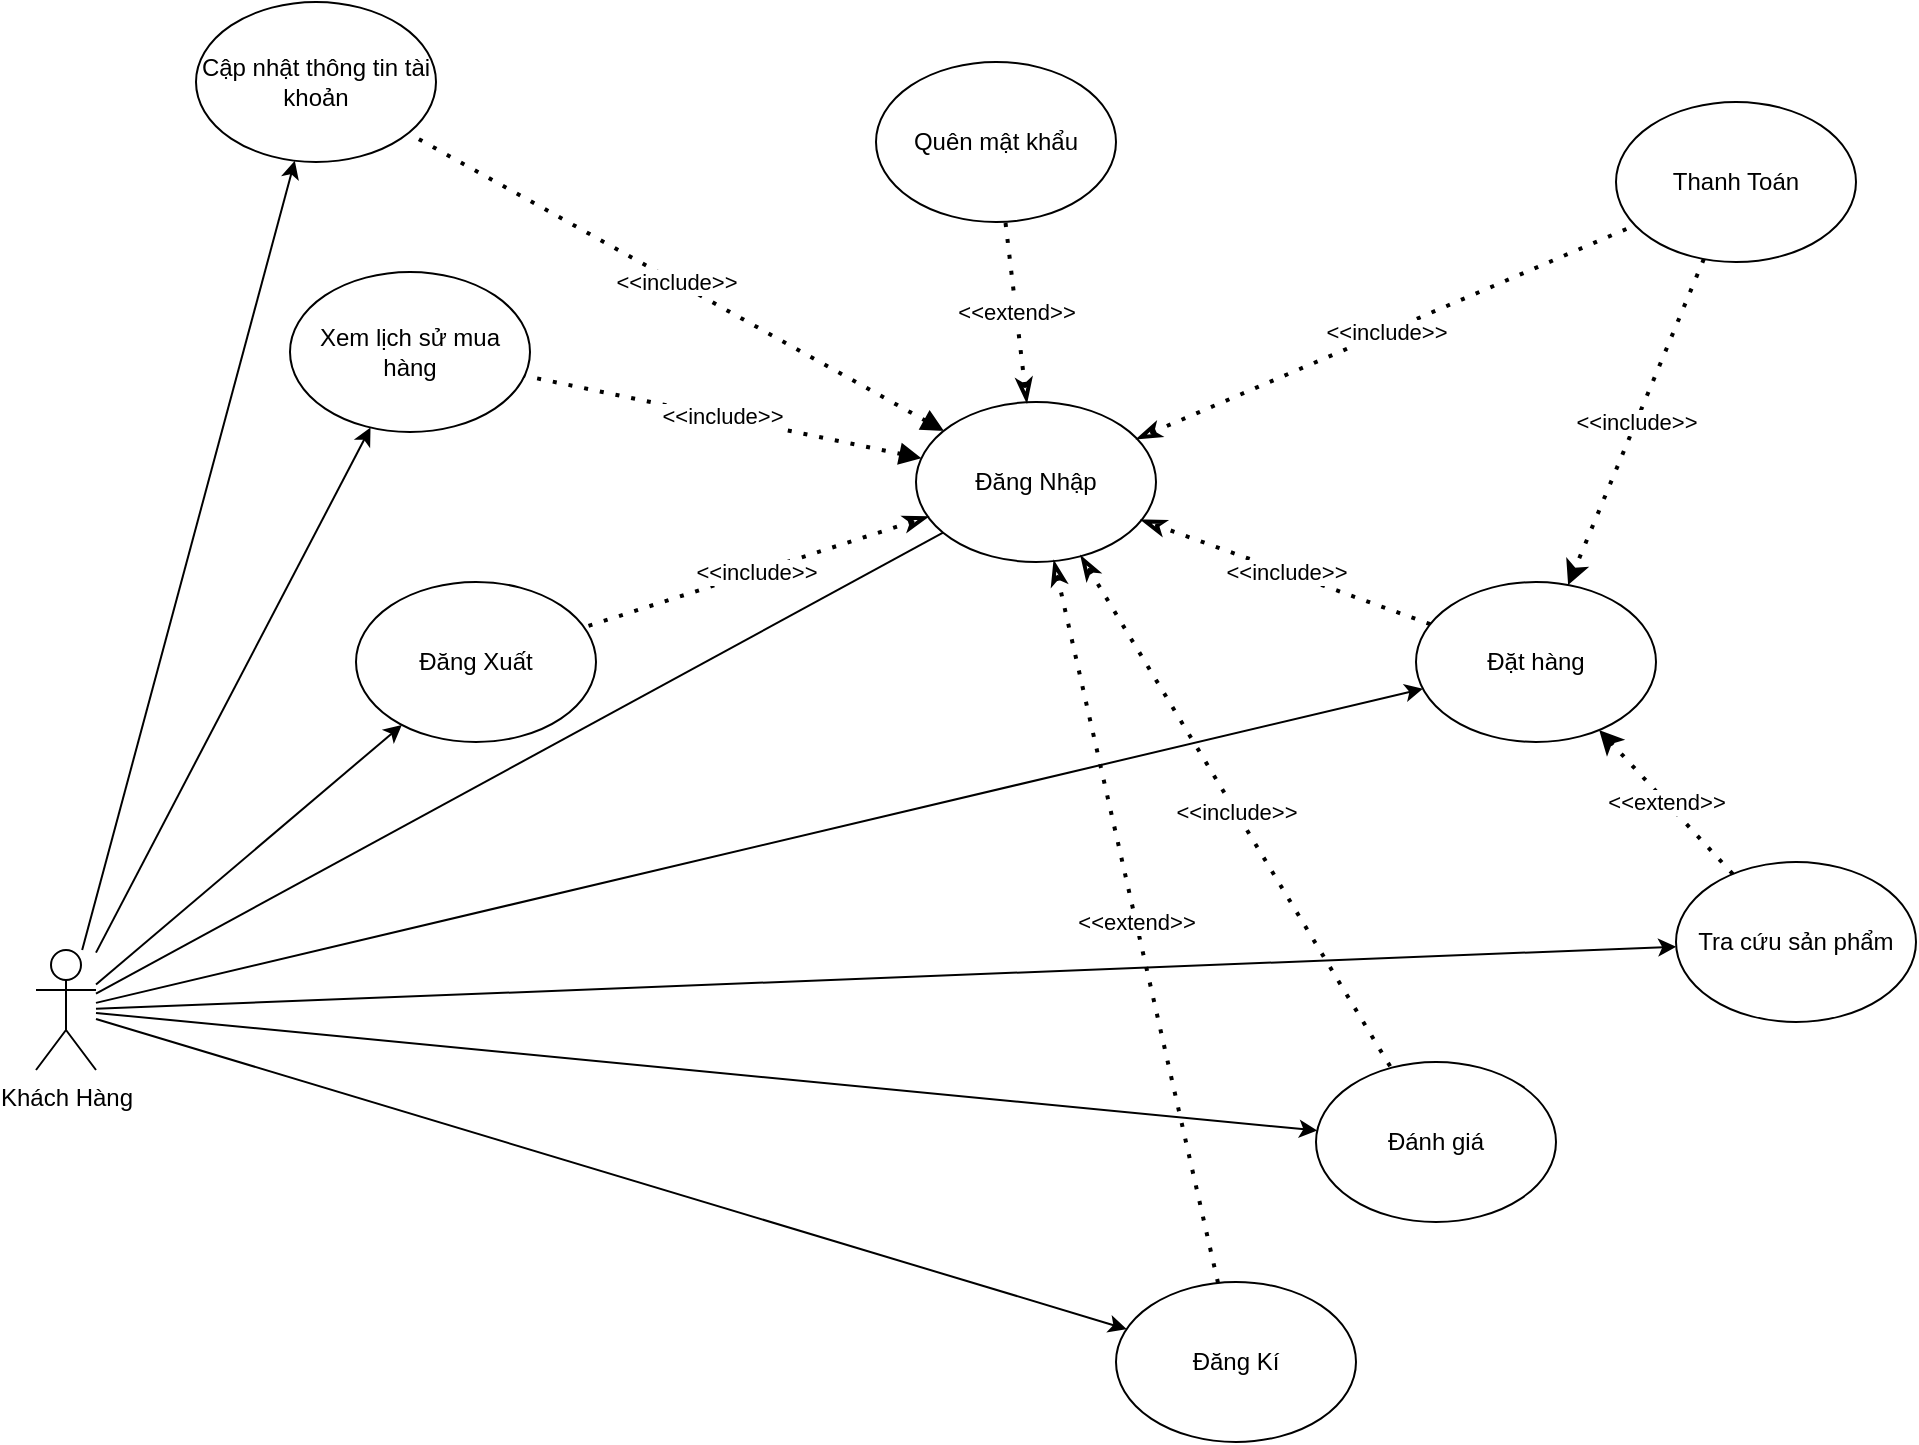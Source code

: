 <mxfile version="26.0.4">
  <diagram name="Page-1" id="FZ2tgQ19vKkPa-fXr8UO">
    <mxGraphModel dx="1850" dy="1691" grid="1" gridSize="10" guides="1" tooltips="1" connect="1" arrows="1" fold="1" page="1" pageScale="1" pageWidth="850" pageHeight="1100" math="0" shadow="0">
      <root>
        <mxCell id="0" />
        <mxCell id="1" parent="0" />
        <mxCell id="vyhPWPIXx_8RuZk0tmXb-1" value="Khách Hàng" style="shape=umlActor;verticalLabelPosition=bottom;verticalAlign=top;html=1;outlineConnect=0;movable=1;resizable=1;rotatable=1;deletable=1;editable=1;locked=0;connectable=1;" parent="1" vertex="1">
          <mxGeometry y="424" width="30" height="60" as="geometry" />
        </mxCell>
        <mxCell id="vyhPWPIXx_8RuZk0tmXb-4" value="Đăng Nhập" style="ellipse;whiteSpace=wrap;html=1;movable=1;resizable=1;rotatable=1;deletable=1;editable=1;locked=0;connectable=1;" parent="1" vertex="1">
          <mxGeometry x="440" y="150" width="120" height="80" as="geometry" />
        </mxCell>
        <mxCell id="vyhPWPIXx_8RuZk0tmXb-5" value="Xem lịch sử mua hàng" style="ellipse;whiteSpace=wrap;html=1;movable=1;resizable=1;rotatable=1;deletable=1;editable=1;locked=0;connectable=1;" parent="1" vertex="1">
          <mxGeometry x="127" y="85" width="120" height="80" as="geometry" />
        </mxCell>
        <mxCell id="vyhPWPIXx_8RuZk0tmXb-6" value="Cập nhật thông tin tài khoản" style="ellipse;whiteSpace=wrap;html=1;movable=1;resizable=1;rotatable=1;deletable=1;editable=1;locked=0;connectable=1;" parent="1" vertex="1">
          <mxGeometry x="80" y="-50" width="120" height="80" as="geometry" />
        </mxCell>
        <mxCell id="vyhPWPIXx_8RuZk0tmXb-7" value="Đánh giá" style="ellipse;whiteSpace=wrap;html=1;movable=1;resizable=1;rotatable=1;deletable=1;editable=1;locked=0;connectable=1;" parent="1" vertex="1">
          <mxGeometry x="640" y="480" width="120" height="80" as="geometry" />
        </mxCell>
        <mxCell id="vyhPWPIXx_8RuZk0tmXb-8" value="&amp;lt;&amp;lt;include&amp;gt;&amp;gt;" style="endArrow=none;dashed=1;html=1;dashPattern=1 3;strokeWidth=2;rounded=0;startArrow=block;startFill=1;movable=1;resizable=1;rotatable=1;deletable=1;editable=1;locked=0;connectable=1;" parent="1" source="vyhPWPIXx_8RuZk0tmXb-4" target="vyhPWPIXx_8RuZk0tmXb-5" edge="1">
          <mxGeometry width="50" height="50" relative="1" as="geometry">
            <mxPoint x="280" y="240" as="sourcePoint" />
            <mxPoint x="330" y="190" as="targetPoint" />
          </mxGeometry>
        </mxCell>
        <mxCell id="vyhPWPIXx_8RuZk0tmXb-9" value="&amp;lt;&amp;lt;include&amp;gt;&amp;gt;" style="endArrow=none;dashed=1;html=1;dashPattern=1 3;strokeWidth=2;rounded=0;startArrow=block;startFill=1;movable=1;resizable=1;rotatable=1;deletable=1;editable=1;locked=0;connectable=1;" parent="1" source="vyhPWPIXx_8RuZk0tmXb-4" target="vyhPWPIXx_8RuZk0tmXb-6" edge="1">
          <mxGeometry width="50" height="50" relative="1" as="geometry">
            <mxPoint x="390" y="200" as="sourcePoint" />
            <mxPoint x="440" y="150" as="targetPoint" />
          </mxGeometry>
        </mxCell>
        <mxCell id="vyhPWPIXx_8RuZk0tmXb-10" value="&amp;lt;&amp;lt;include&amp;gt;&amp;gt;" style="endArrow=none;dashed=1;html=1;dashPattern=1 3;strokeWidth=2;rounded=0;startArrow=classicThin;startFill=0;movable=1;resizable=1;rotatable=1;deletable=1;editable=1;locked=0;connectable=1;" parent="1" source="vyhPWPIXx_8RuZk0tmXb-4" target="vyhPWPIXx_8RuZk0tmXb-7" edge="1">
          <mxGeometry width="50" height="50" relative="1" as="geometry">
            <mxPoint x="470" y="140" as="sourcePoint" />
            <mxPoint x="520" y="90" as="targetPoint" />
          </mxGeometry>
        </mxCell>
        <mxCell id="vyhPWPIXx_8RuZk0tmXb-11" value="" style="endArrow=none;html=1;rounded=0;movable=1;resizable=1;rotatable=1;deletable=1;editable=1;locked=0;connectable=1;" parent="1" source="vyhPWPIXx_8RuZk0tmXb-1" target="vyhPWPIXx_8RuZk0tmXb-4" edge="1">
          <mxGeometry width="50" height="50" relative="1" as="geometry">
            <mxPoint x="70" y="130" as="sourcePoint" />
            <mxPoint x="120" y="80" as="targetPoint" />
          </mxGeometry>
        </mxCell>
        <mxCell id="vyhPWPIXx_8RuZk0tmXb-12" value="" style="endArrow=classic;html=1;rounded=0;movable=1;resizable=1;rotatable=1;deletable=1;editable=1;locked=0;connectable=1;" parent="1" source="vyhPWPIXx_8RuZk0tmXb-1" target="vyhPWPIXx_8RuZk0tmXb-6" edge="1">
          <mxGeometry width="50" height="50" relative="1" as="geometry">
            <mxPoint x="170" y="260" as="sourcePoint" />
            <mxPoint x="220" y="210" as="targetPoint" />
          </mxGeometry>
        </mxCell>
        <mxCell id="vyhPWPIXx_8RuZk0tmXb-13" value="" style="endArrow=classic;html=1;rounded=0;movable=1;resizable=1;rotatable=1;deletable=1;editable=1;locked=0;connectable=1;" parent="1" source="vyhPWPIXx_8RuZk0tmXb-1" target="vyhPWPIXx_8RuZk0tmXb-7" edge="1">
          <mxGeometry width="50" height="50" relative="1" as="geometry">
            <mxPoint x="520" y="260" as="sourcePoint" />
            <mxPoint x="570" y="210" as="targetPoint" />
          </mxGeometry>
        </mxCell>
        <mxCell id="vyhPWPIXx_8RuZk0tmXb-14" value="Quên mật khẩu" style="ellipse;whiteSpace=wrap;html=1;movable=1;resizable=1;rotatable=1;deletable=1;editable=1;locked=0;connectable=1;" parent="1" vertex="1">
          <mxGeometry x="420" y="-20" width="120" height="80" as="geometry" />
        </mxCell>
        <mxCell id="vyhPWPIXx_8RuZk0tmXb-15" value="&amp;lt;&amp;lt;extend&amp;gt;&amp;gt;" style="endArrow=none;dashed=1;html=1;dashPattern=1 3;strokeWidth=2;rounded=0;startArrow=classicThin;startFill=0;movable=1;resizable=1;rotatable=1;deletable=1;editable=1;locked=0;connectable=1;" parent="1" source="vyhPWPIXx_8RuZk0tmXb-4" target="vyhPWPIXx_8RuZk0tmXb-14" edge="1">
          <mxGeometry width="50" height="50" relative="1" as="geometry">
            <mxPoint x="482" y="125" as="sourcePoint" />
            <mxPoint x="643" y="126" as="targetPoint" />
            <Array as="points" />
          </mxGeometry>
        </mxCell>
        <mxCell id="vyhPWPIXx_8RuZk0tmXb-16" value="" style="endArrow=classic;html=1;rounded=0;movable=1;resizable=1;rotatable=1;deletable=1;editable=1;locked=0;connectable=1;" parent="1" source="vyhPWPIXx_8RuZk0tmXb-1" target="vyhPWPIXx_8RuZk0tmXb-5" edge="1">
          <mxGeometry width="50" height="50" relative="1" as="geometry">
            <mxPoint x="40" y="180" as="sourcePoint" />
            <mxPoint x="90" y="130" as="targetPoint" />
          </mxGeometry>
        </mxCell>
        <mxCell id="vyhPWPIXx_8RuZk0tmXb-18" value="Đăng Kí" style="ellipse;whiteSpace=wrap;html=1;movable=1;resizable=1;rotatable=1;deletable=1;editable=1;locked=0;connectable=1;" parent="1" vertex="1">
          <mxGeometry x="540" y="590" width="120" height="80" as="geometry" />
        </mxCell>
        <mxCell id="vyhPWPIXx_8RuZk0tmXb-19" value="" style="endArrow=classic;html=1;rounded=0;movable=1;resizable=1;rotatable=1;deletable=1;editable=1;locked=0;connectable=1;" parent="1" source="vyhPWPIXx_8RuZk0tmXb-1" target="vyhPWPIXx_8RuZk0tmXb-18" edge="1">
          <mxGeometry width="50" height="50" relative="1" as="geometry">
            <mxPoint x="34" y="526.188" as="sourcePoint" />
            <mxPoint x="170" y="480" as="targetPoint" />
          </mxGeometry>
        </mxCell>
        <mxCell id="vyhPWPIXx_8RuZk0tmXb-20" value="Đặt hàng" style="ellipse;whiteSpace=wrap;html=1;movable=1;resizable=1;rotatable=1;deletable=1;editable=1;locked=0;connectable=1;" parent="1" vertex="1">
          <mxGeometry x="690" y="240" width="120" height="80" as="geometry" />
        </mxCell>
        <mxCell id="vyhPWPIXx_8RuZk0tmXb-21" value="" style="endArrow=classic;html=1;rounded=0;movable=1;resizable=1;rotatable=1;deletable=1;editable=1;locked=0;connectable=1;" parent="1" source="vyhPWPIXx_8RuZk0tmXb-1" target="vyhPWPIXx_8RuZk0tmXb-20" edge="1">
          <mxGeometry width="50" height="50" relative="1" as="geometry">
            <mxPoint x="30" y="450" as="sourcePoint" />
            <mxPoint x="270" y="520" as="targetPoint" />
          </mxGeometry>
        </mxCell>
        <mxCell id="vyhPWPIXx_8RuZk0tmXb-22" value="Tra cứu sản phẩm" style="ellipse;whiteSpace=wrap;html=1;movable=1;resizable=1;rotatable=1;deletable=1;editable=1;locked=0;connectable=1;" parent="1" vertex="1">
          <mxGeometry x="820" y="380" width="120" height="80" as="geometry" />
        </mxCell>
        <mxCell id="vyhPWPIXx_8RuZk0tmXb-23" value="" style="endArrow=classic;html=1;rounded=0;movable=1;resizable=1;rotatable=1;deletable=1;editable=1;locked=0;connectable=1;" parent="1" source="vyhPWPIXx_8RuZk0tmXb-1" target="vyhPWPIXx_8RuZk0tmXb-22" edge="1">
          <mxGeometry width="50" height="50" relative="1" as="geometry">
            <mxPoint x="19" y="532" as="sourcePoint" />
            <mxPoint x="101" y="621" as="targetPoint" />
          </mxGeometry>
        </mxCell>
        <mxCell id="vyhPWPIXx_8RuZk0tmXb-24" value="&amp;lt;&amp;lt;include&amp;gt;&amp;gt;" style="endArrow=classic;dashed=1;html=1;dashPattern=1 3;strokeWidth=2;rounded=0;endFill=1;startArrow=none;startFill=0;movable=1;resizable=1;rotatable=1;deletable=1;editable=1;locked=0;connectable=1;" parent="1" edge="1">
          <mxGeometry width="50" height="50" relative="1" as="geometry">
            <mxPoint x="833.927" y="78.538" as="sourcePoint" />
            <mxPoint x="766.059" y="241.459" as="targetPoint" />
          </mxGeometry>
        </mxCell>
        <mxCell id="IPFhG-K96dOKRo7Acrmc-6" value="&amp;lt;&amp;lt;include&amp;gt;&amp;gt;" style="endArrow=classicThin;dashed=1;html=1;dashPattern=1 3;strokeWidth=2;rounded=0;startArrow=none;startFill=0;endFill=0;movable=1;resizable=1;rotatable=1;deletable=1;editable=1;locked=0;connectable=1;" parent="1" source="vyhPWPIXx_8RuZk0tmXb-20" target="vyhPWPIXx_8RuZk0tmXb-4" edge="1">
          <mxGeometry width="50" height="50" relative="1" as="geometry">
            <mxPoint x="450" y="310" as="sourcePoint" />
            <mxPoint x="500" y="260" as="targetPoint" />
          </mxGeometry>
        </mxCell>
        <mxCell id="IPFhG-K96dOKRo7Acrmc-7" value="Đăng Xuất" style="ellipse;whiteSpace=wrap;html=1;movable=1;resizable=1;rotatable=1;deletable=1;editable=1;locked=0;connectable=1;" parent="1" vertex="1">
          <mxGeometry x="160" y="240" width="120" height="80" as="geometry" />
        </mxCell>
        <mxCell id="IPFhG-K96dOKRo7Acrmc-8" value="&amp;lt;&amp;lt;include&amp;gt;&amp;gt;" style="endArrow=none;dashed=1;html=1;dashPattern=1 3;strokeWidth=2;rounded=0;startArrow=classicThin;startFill=0;movable=1;resizable=1;rotatable=1;deletable=1;editable=1;locked=0;connectable=1;" parent="1" source="vyhPWPIXx_8RuZk0tmXb-4" target="IPFhG-K96dOKRo7Acrmc-7" edge="1">
          <mxGeometry x="0.001" width="50" height="50" relative="1" as="geometry">
            <mxPoint x="461.726" y="143.2" as="sourcePoint" />
            <mxPoint x="664.276" y="171.796" as="targetPoint" />
            <Array as="points" />
            <mxPoint as="offset" />
          </mxGeometry>
        </mxCell>
        <mxCell id="IPFhG-K96dOKRo7Acrmc-9" value="" style="endArrow=classic;html=1;rounded=0;" parent="1" source="vyhPWPIXx_8RuZk0tmXb-1" target="IPFhG-K96dOKRo7Acrmc-7" edge="1">
          <mxGeometry width="50" height="50" relative="1" as="geometry">
            <mxPoint x="240" y="370" as="sourcePoint" />
            <mxPoint x="290" y="320" as="targetPoint" />
          </mxGeometry>
        </mxCell>
        <mxCell id="IPFhG-K96dOKRo7Acrmc-10" value="&amp;lt;&amp;lt;extend&amp;gt;&amp;gt;" style="endArrow=classicThin;dashed=1;html=1;dashPattern=1 3;strokeWidth=2;rounded=0;endFill=0;" parent="1" source="vyhPWPIXx_8RuZk0tmXb-18" target="vyhPWPIXx_8RuZk0tmXb-4" edge="1">
          <mxGeometry width="50" height="50" relative="1" as="geometry">
            <mxPoint x="710" y="590" as="sourcePoint" />
            <mxPoint x="760" y="540" as="targetPoint" />
          </mxGeometry>
        </mxCell>
        <mxCell id="IPFhG-K96dOKRo7Acrmc-11" value="Thanh Toán" style="ellipse;whiteSpace=wrap;html=1;" parent="1" vertex="1">
          <mxGeometry x="790" width="120" height="80" as="geometry" />
        </mxCell>
        <mxCell id="IPFhG-K96dOKRo7Acrmc-13" value="&amp;lt;&amp;lt;include&amp;gt;&amp;gt;" style="endArrow=none;dashed=1;html=1;dashPattern=1 3;strokeWidth=2;rounded=0;startArrow=classicThin;startFill=0;" parent="1" source="vyhPWPIXx_8RuZk0tmXb-4" target="IPFhG-K96dOKRo7Acrmc-11" edge="1">
          <mxGeometry width="50" height="50" relative="1" as="geometry">
            <mxPoint x="670" y="160" as="sourcePoint" />
            <mxPoint x="720" y="110" as="targetPoint" />
          </mxGeometry>
        </mxCell>
        <mxCell id="lJBUDOLdmjy9V-qJfdKZ-1" value="&amp;lt;&amp;lt;extend&amp;gt;&amp;gt;" style="endArrow=classic;dashed=1;html=1;dashPattern=1 3;strokeWidth=2;rounded=0;startArrow=none;startFill=0;endFill=1;" edge="1" parent="1" source="vyhPWPIXx_8RuZk0tmXb-22" target="vyhPWPIXx_8RuZk0tmXb-20">
          <mxGeometry width="50" height="50" relative="1" as="geometry">
            <mxPoint x="880" y="320" as="sourcePoint" />
            <mxPoint x="930" y="270" as="targetPoint" />
          </mxGeometry>
        </mxCell>
      </root>
    </mxGraphModel>
  </diagram>
</mxfile>
